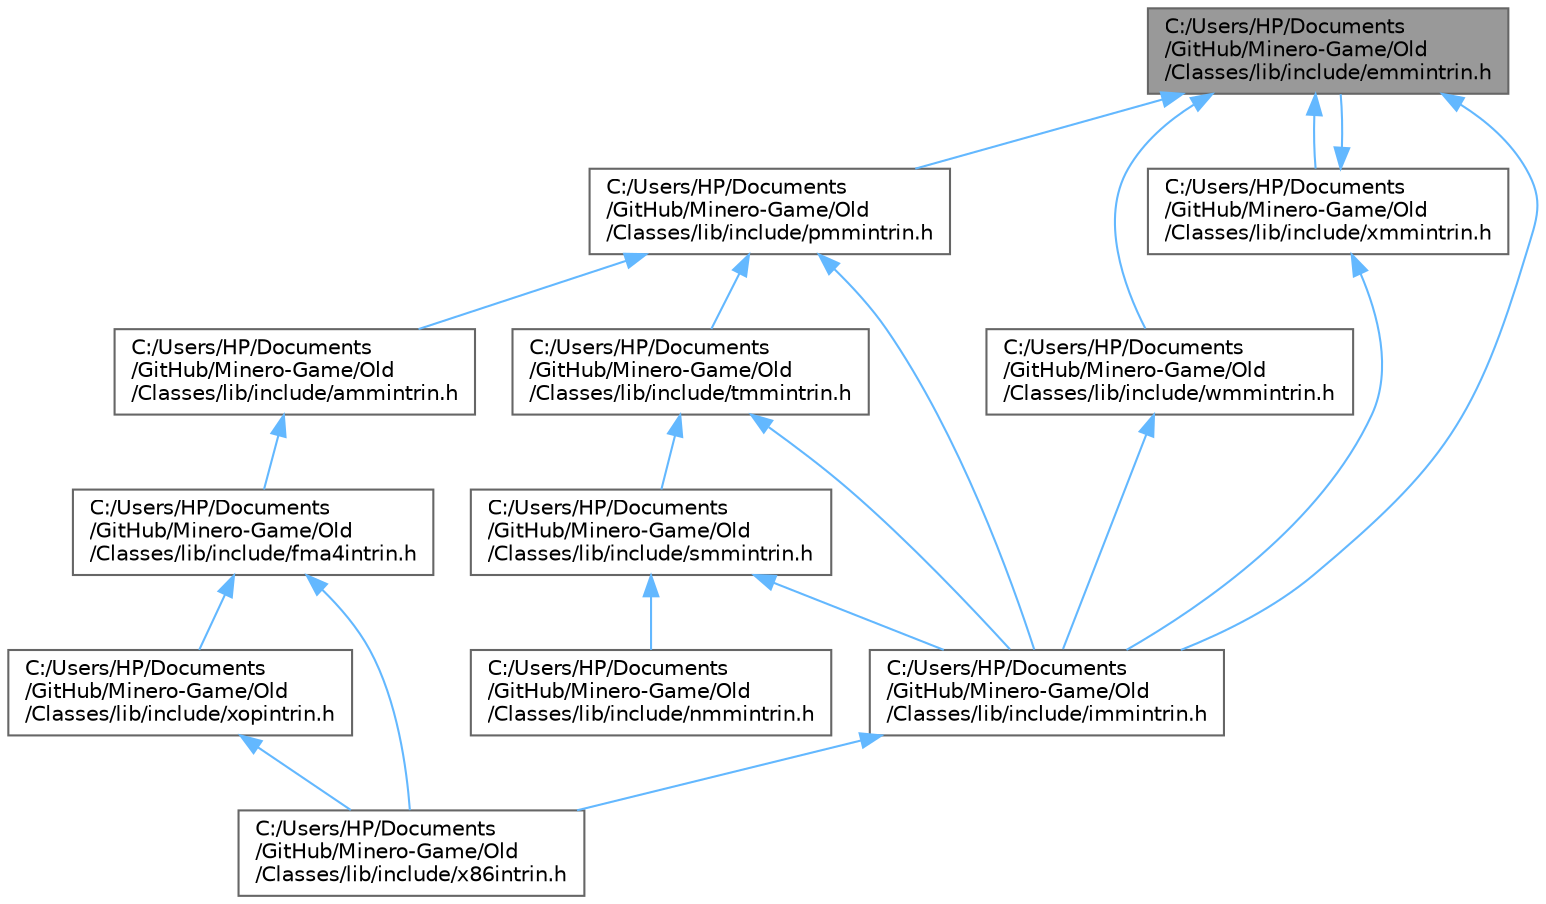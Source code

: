 digraph "C:/Users/HP/Documents/GitHub/Minero-Game/Old/Classes/lib/include/emmintrin.h"
{
 // LATEX_PDF_SIZE
  bgcolor="transparent";
  edge [fontname=Helvetica,fontsize=10,labelfontname=Helvetica,labelfontsize=10];
  node [fontname=Helvetica,fontsize=10,shape=box,height=0.2,width=0.4];
  Node1 [id="Node000001",label="C:/Users/HP/Documents\l/GitHub/Minero-Game/Old\l/Classes/lib/include/emmintrin.h",height=0.2,width=0.4,color="gray40", fillcolor="grey60", style="filled", fontcolor="black",tooltip=" "];
  Node1 -> Node2 [id="edge39_Node000001_Node000002",dir="back",color="steelblue1",style="solid",tooltip=" "];
  Node2 [id="Node000002",label="C:/Users/HP/Documents\l/GitHub/Minero-Game/Old\l/Classes/lib/include/immintrin.h",height=0.2,width=0.4,color="grey40", fillcolor="white", style="filled",URL="$_old_2_classes_2lib_2include_2immintrin_8h.html",tooltip=" "];
  Node2 -> Node3 [id="edge40_Node000002_Node000003",dir="back",color="steelblue1",style="solid",tooltip=" "];
  Node3 [id="Node000003",label="C:/Users/HP/Documents\l/GitHub/Minero-Game/Old\l/Classes/lib/include/x86intrin.h",height=0.2,width=0.4,color="grey40", fillcolor="white", style="filled",URL="$_old_2_classes_2lib_2include_2x86intrin_8h.html",tooltip=" "];
  Node1 -> Node4 [id="edge41_Node000001_Node000004",dir="back",color="steelblue1",style="solid",tooltip=" "];
  Node4 [id="Node000004",label="C:/Users/HP/Documents\l/GitHub/Minero-Game/Old\l/Classes/lib/include/pmmintrin.h",height=0.2,width=0.4,color="grey40", fillcolor="white", style="filled",URL="$_old_2_classes_2lib_2include_2pmmintrin_8h.html",tooltip=" "];
  Node4 -> Node5 [id="edge42_Node000004_Node000005",dir="back",color="steelblue1",style="solid",tooltip=" "];
  Node5 [id="Node000005",label="C:/Users/HP/Documents\l/GitHub/Minero-Game/Old\l/Classes/lib/include/ammintrin.h",height=0.2,width=0.4,color="grey40", fillcolor="white", style="filled",URL="$_old_2_classes_2lib_2include_2ammintrin_8h.html",tooltip=" "];
  Node5 -> Node6 [id="edge43_Node000005_Node000006",dir="back",color="steelblue1",style="solid",tooltip=" "];
  Node6 [id="Node000006",label="C:/Users/HP/Documents\l/GitHub/Minero-Game/Old\l/Classes/lib/include/fma4intrin.h",height=0.2,width=0.4,color="grey40", fillcolor="white", style="filled",URL="$_old_2_classes_2lib_2include_2fma4intrin_8h.html",tooltip=" "];
  Node6 -> Node3 [id="edge44_Node000006_Node000003",dir="back",color="steelblue1",style="solid",tooltip=" "];
  Node6 -> Node7 [id="edge45_Node000006_Node000007",dir="back",color="steelblue1",style="solid",tooltip=" "];
  Node7 [id="Node000007",label="C:/Users/HP/Documents\l/GitHub/Minero-Game/Old\l/Classes/lib/include/xopintrin.h",height=0.2,width=0.4,color="grey40", fillcolor="white", style="filled",URL="$_old_2_classes_2lib_2include_2xopintrin_8h.html",tooltip=" "];
  Node7 -> Node3 [id="edge46_Node000007_Node000003",dir="back",color="steelblue1",style="solid",tooltip=" "];
  Node4 -> Node2 [id="edge47_Node000004_Node000002",dir="back",color="steelblue1",style="solid",tooltip=" "];
  Node4 -> Node8 [id="edge48_Node000004_Node000008",dir="back",color="steelblue1",style="solid",tooltip=" "];
  Node8 [id="Node000008",label="C:/Users/HP/Documents\l/GitHub/Minero-Game/Old\l/Classes/lib/include/tmmintrin.h",height=0.2,width=0.4,color="grey40", fillcolor="white", style="filled",URL="$_old_2_classes_2lib_2include_2tmmintrin_8h.html",tooltip=" "];
  Node8 -> Node2 [id="edge49_Node000008_Node000002",dir="back",color="steelblue1",style="solid",tooltip=" "];
  Node8 -> Node9 [id="edge50_Node000008_Node000009",dir="back",color="steelblue1",style="solid",tooltip=" "];
  Node9 [id="Node000009",label="C:/Users/HP/Documents\l/GitHub/Minero-Game/Old\l/Classes/lib/include/smmintrin.h",height=0.2,width=0.4,color="grey40", fillcolor="white", style="filled",URL="$_old_2_classes_2lib_2include_2smmintrin_8h.html",tooltip=" "];
  Node9 -> Node2 [id="edge51_Node000009_Node000002",dir="back",color="steelblue1",style="solid",tooltip=" "];
  Node9 -> Node10 [id="edge52_Node000009_Node000010",dir="back",color="steelblue1",style="solid",tooltip=" "];
  Node10 [id="Node000010",label="C:/Users/HP/Documents\l/GitHub/Minero-Game/Old\l/Classes/lib/include/nmmintrin.h",height=0.2,width=0.4,color="grey40", fillcolor="white", style="filled",URL="$_old_2_classes_2lib_2include_2nmmintrin_8h.html",tooltip=" "];
  Node1 -> Node11 [id="edge53_Node000001_Node000011",dir="back",color="steelblue1",style="solid",tooltip=" "];
  Node11 [id="Node000011",label="C:/Users/HP/Documents\l/GitHub/Minero-Game/Old\l/Classes/lib/include/wmmintrin.h",height=0.2,width=0.4,color="grey40", fillcolor="white", style="filled",URL="$_old_2_classes_2lib_2include_2wmmintrin_8h.html",tooltip=" "];
  Node11 -> Node2 [id="edge54_Node000011_Node000002",dir="back",color="steelblue1",style="solid",tooltip=" "];
  Node1 -> Node12 [id="edge55_Node000001_Node000012",dir="back",color="steelblue1",style="solid",tooltip=" "];
  Node12 [id="Node000012",label="C:/Users/HP/Documents\l/GitHub/Minero-Game/Old\l/Classes/lib/include/xmmintrin.h",height=0.2,width=0.4,color="grey40", fillcolor="white", style="filled",URL="$_old_2_classes_2lib_2include_2xmmintrin_8h.html",tooltip=" "];
  Node12 -> Node1 [id="edge56_Node000012_Node000001",dir="back",color="steelblue1",style="solid",tooltip=" "];
  Node12 -> Node2 [id="edge57_Node000012_Node000002",dir="back",color="steelblue1",style="solid",tooltip=" "];
}
